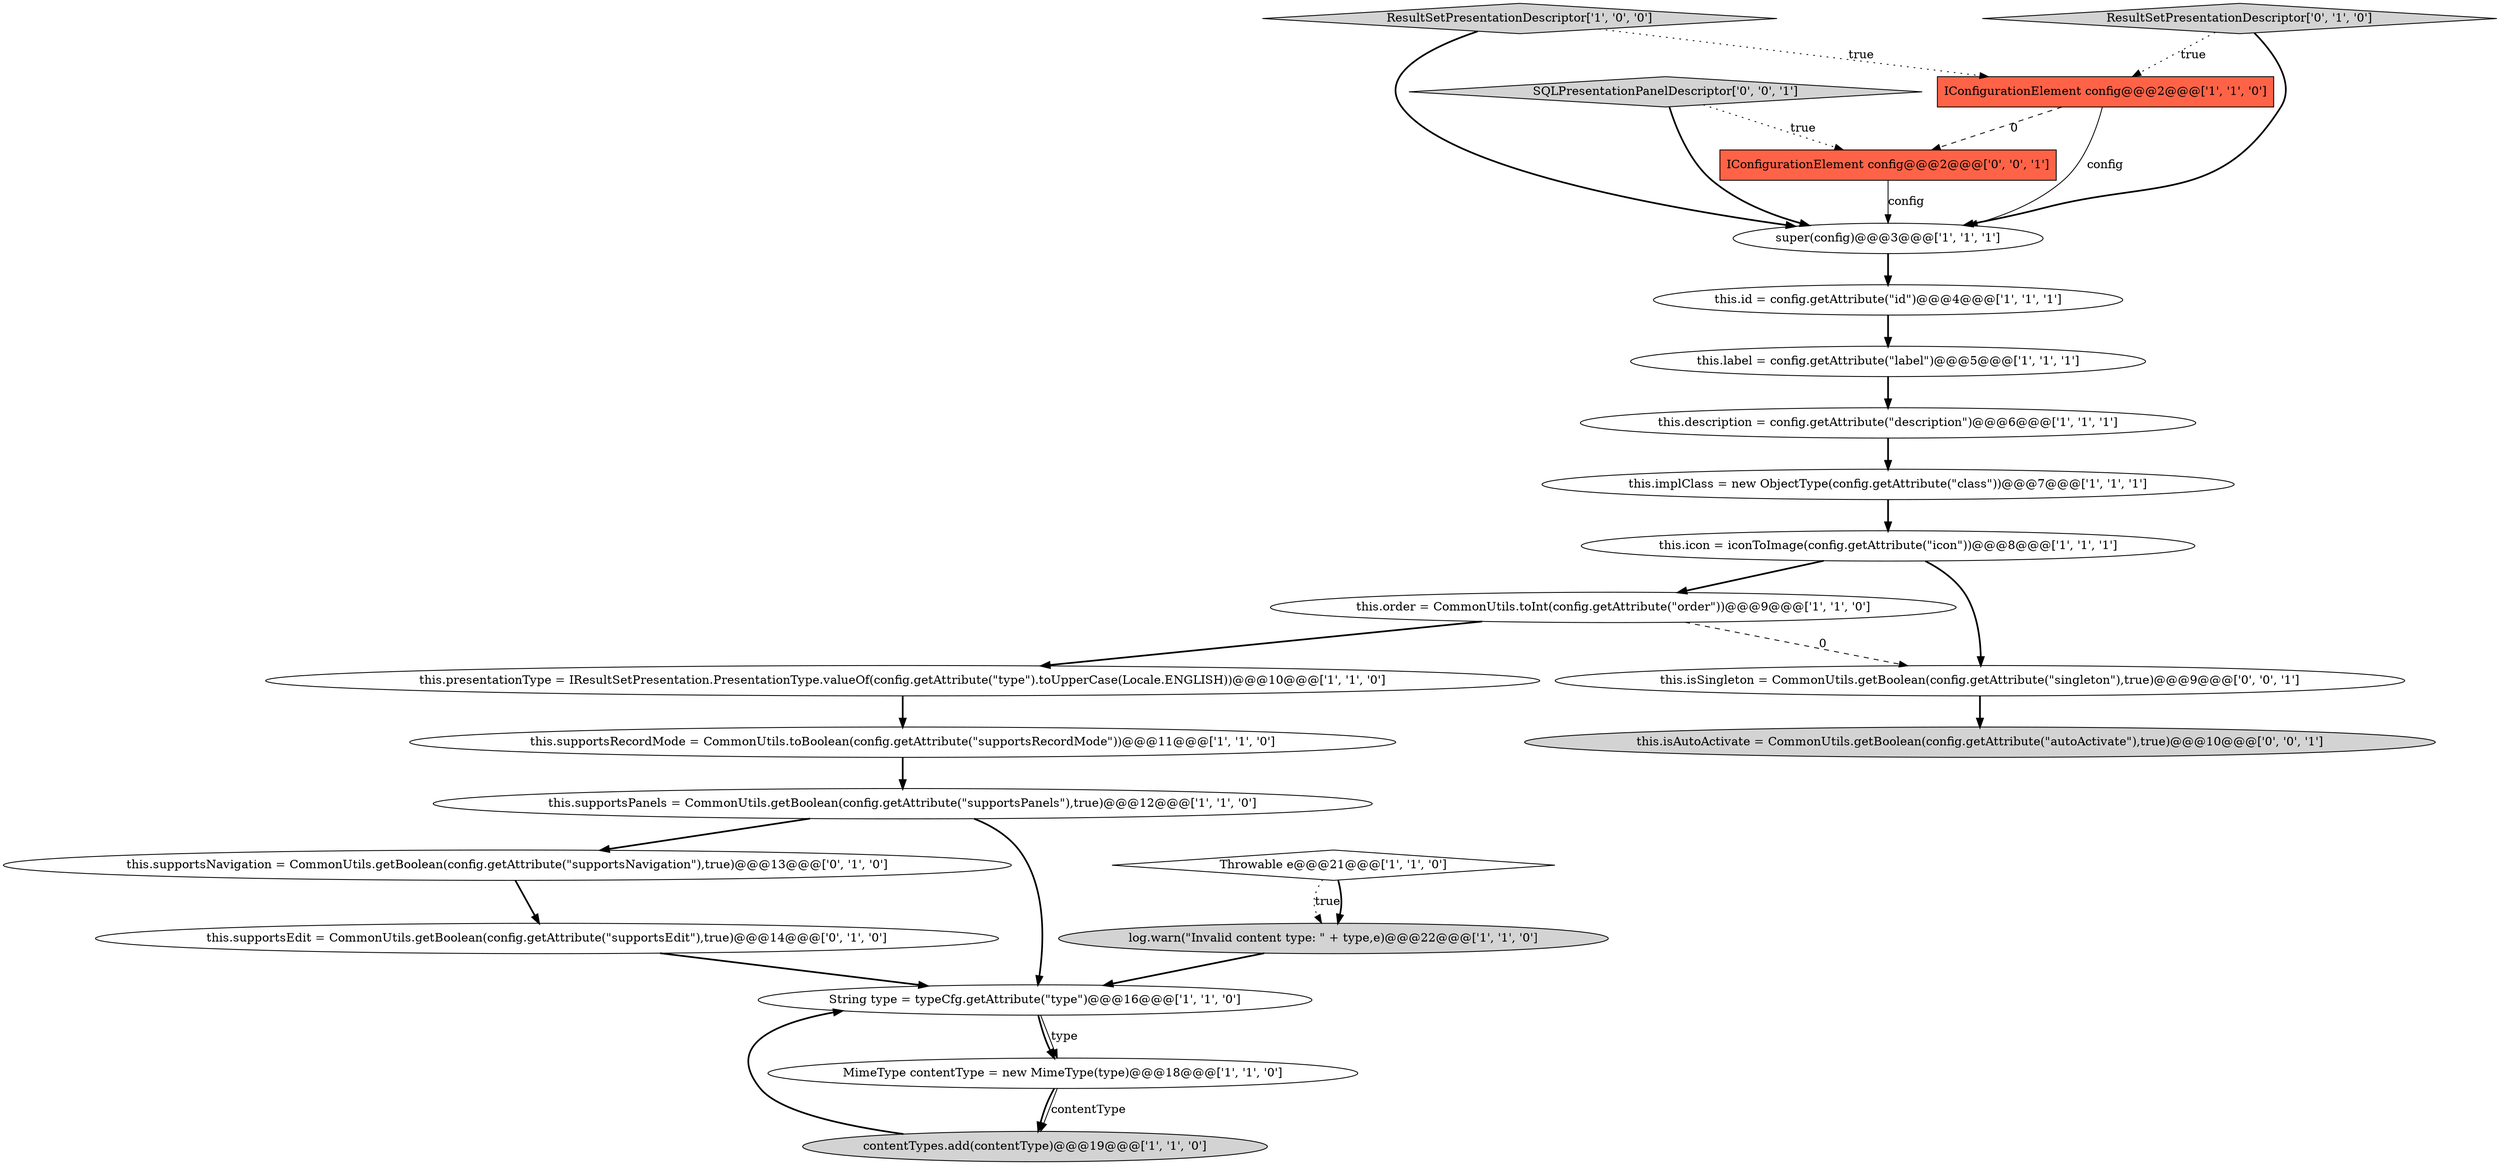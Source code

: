 digraph {
15 [style = filled, label = "IConfigurationElement config@@@2@@@['1', '1', '0']", fillcolor = tomato, shape = box image = "AAA0AAABBB1BBB"];
19 [style = filled, label = "this.supportsEdit = CommonUtils.getBoolean(config.getAttribute(\"supportsEdit\"),true)@@@14@@@['0', '1', '0']", fillcolor = white, shape = ellipse image = "AAA1AAABBB2BBB"];
23 [style = filled, label = "this.isSingleton = CommonUtils.getBoolean(config.getAttribute(\"singleton\"),true)@@@9@@@['0', '0', '1']", fillcolor = white, shape = ellipse image = "AAA0AAABBB3BBB"];
7 [style = filled, label = "this.supportsPanels = CommonUtils.getBoolean(config.getAttribute(\"supportsPanels\"),true)@@@12@@@['1', '1', '0']", fillcolor = white, shape = ellipse image = "AAA0AAABBB1BBB"];
4 [style = filled, label = "this.implClass = new ObjectType(config.getAttribute(\"class\"))@@@7@@@['1', '1', '1']", fillcolor = white, shape = ellipse image = "AAA0AAABBB1BBB"];
6 [style = filled, label = "this.description = config.getAttribute(\"description\")@@@6@@@['1', '1', '1']", fillcolor = white, shape = ellipse image = "AAA0AAABBB1BBB"];
21 [style = filled, label = "SQLPresentationPanelDescriptor['0', '0', '1']", fillcolor = lightgray, shape = diamond image = "AAA0AAABBB3BBB"];
22 [style = filled, label = "IConfigurationElement config@@@2@@@['0', '0', '1']", fillcolor = tomato, shape = box image = "AAA0AAABBB3BBB"];
0 [style = filled, label = "Throwable e@@@21@@@['1', '1', '0']", fillcolor = white, shape = diamond image = "AAA0AAABBB1BBB"];
12 [style = filled, label = "this.order = CommonUtils.toInt(config.getAttribute(\"order\"))@@@9@@@['1', '1', '0']", fillcolor = white, shape = ellipse image = "AAA0AAABBB1BBB"];
10 [style = filled, label = "this.label = config.getAttribute(\"label\")@@@5@@@['1', '1', '1']", fillcolor = white, shape = ellipse image = "AAA0AAABBB1BBB"];
13 [style = filled, label = "String type = typeCfg.getAttribute(\"type\")@@@16@@@['1', '1', '0']", fillcolor = white, shape = ellipse image = "AAA0AAABBB1BBB"];
5 [style = filled, label = "this.presentationType = IResultSetPresentation.PresentationType.valueOf(config.getAttribute(\"type\").toUpperCase(Locale.ENGLISH))@@@10@@@['1', '1', '0']", fillcolor = white, shape = ellipse image = "AAA0AAABBB1BBB"];
3 [style = filled, label = "this.supportsRecordMode = CommonUtils.toBoolean(config.getAttribute(\"supportsRecordMode\"))@@@11@@@['1', '1', '0']", fillcolor = white, shape = ellipse image = "AAA0AAABBB1BBB"];
14 [style = filled, label = "log.warn(\"Invalid content type: \" + type,e)@@@22@@@['1', '1', '0']", fillcolor = lightgray, shape = ellipse image = "AAA0AAABBB1BBB"];
17 [style = filled, label = "this.supportsNavigation = CommonUtils.getBoolean(config.getAttribute(\"supportsNavigation\"),true)@@@13@@@['0', '1', '0']", fillcolor = white, shape = ellipse image = "AAA1AAABBB2BBB"];
11 [style = filled, label = "this.id = config.getAttribute(\"id\")@@@4@@@['1', '1', '1']", fillcolor = white, shape = ellipse image = "AAA0AAABBB1BBB"];
16 [style = filled, label = "contentTypes.add(contentType)@@@19@@@['1', '1', '0']", fillcolor = lightgray, shape = ellipse image = "AAA0AAABBB1BBB"];
20 [style = filled, label = "this.isAutoActivate = CommonUtils.getBoolean(config.getAttribute(\"autoActivate\"),true)@@@10@@@['0', '0', '1']", fillcolor = lightgray, shape = ellipse image = "AAA0AAABBB3BBB"];
1 [style = filled, label = "MimeType contentType = new MimeType(type)@@@18@@@['1', '1', '0']", fillcolor = white, shape = ellipse image = "AAA0AAABBB1BBB"];
2 [style = filled, label = "ResultSetPresentationDescriptor['1', '0', '0']", fillcolor = lightgray, shape = diamond image = "AAA0AAABBB1BBB"];
8 [style = filled, label = "this.icon = iconToImage(config.getAttribute(\"icon\"))@@@8@@@['1', '1', '1']", fillcolor = white, shape = ellipse image = "AAA0AAABBB1BBB"];
18 [style = filled, label = "ResultSetPresentationDescriptor['0', '1', '0']", fillcolor = lightgray, shape = diamond image = "AAA0AAABBB2BBB"];
9 [style = filled, label = "super(config)@@@3@@@['1', '1', '1']", fillcolor = white, shape = ellipse image = "AAA0AAABBB1BBB"];
0->14 [style = dotted, label="true"];
18->15 [style = dotted, label="true"];
15->22 [style = dashed, label="0"];
9->11 [style = bold, label=""];
6->4 [style = bold, label=""];
10->6 [style = bold, label=""];
8->12 [style = bold, label=""];
12->23 [style = dashed, label="0"];
13->1 [style = solid, label="type"];
17->19 [style = bold, label=""];
8->23 [style = bold, label=""];
14->13 [style = bold, label=""];
21->22 [style = dotted, label="true"];
4->8 [style = bold, label=""];
16->13 [style = bold, label=""];
3->7 [style = bold, label=""];
22->9 [style = solid, label="config"];
19->13 [style = bold, label=""];
7->13 [style = bold, label=""];
2->9 [style = bold, label=""];
12->5 [style = bold, label=""];
18->9 [style = bold, label=""];
11->10 [style = bold, label=""];
2->15 [style = dotted, label="true"];
23->20 [style = bold, label=""];
13->1 [style = bold, label=""];
7->17 [style = bold, label=""];
5->3 [style = bold, label=""];
21->9 [style = bold, label=""];
15->9 [style = solid, label="config"];
1->16 [style = bold, label=""];
0->14 [style = bold, label=""];
1->16 [style = solid, label="contentType"];
}
